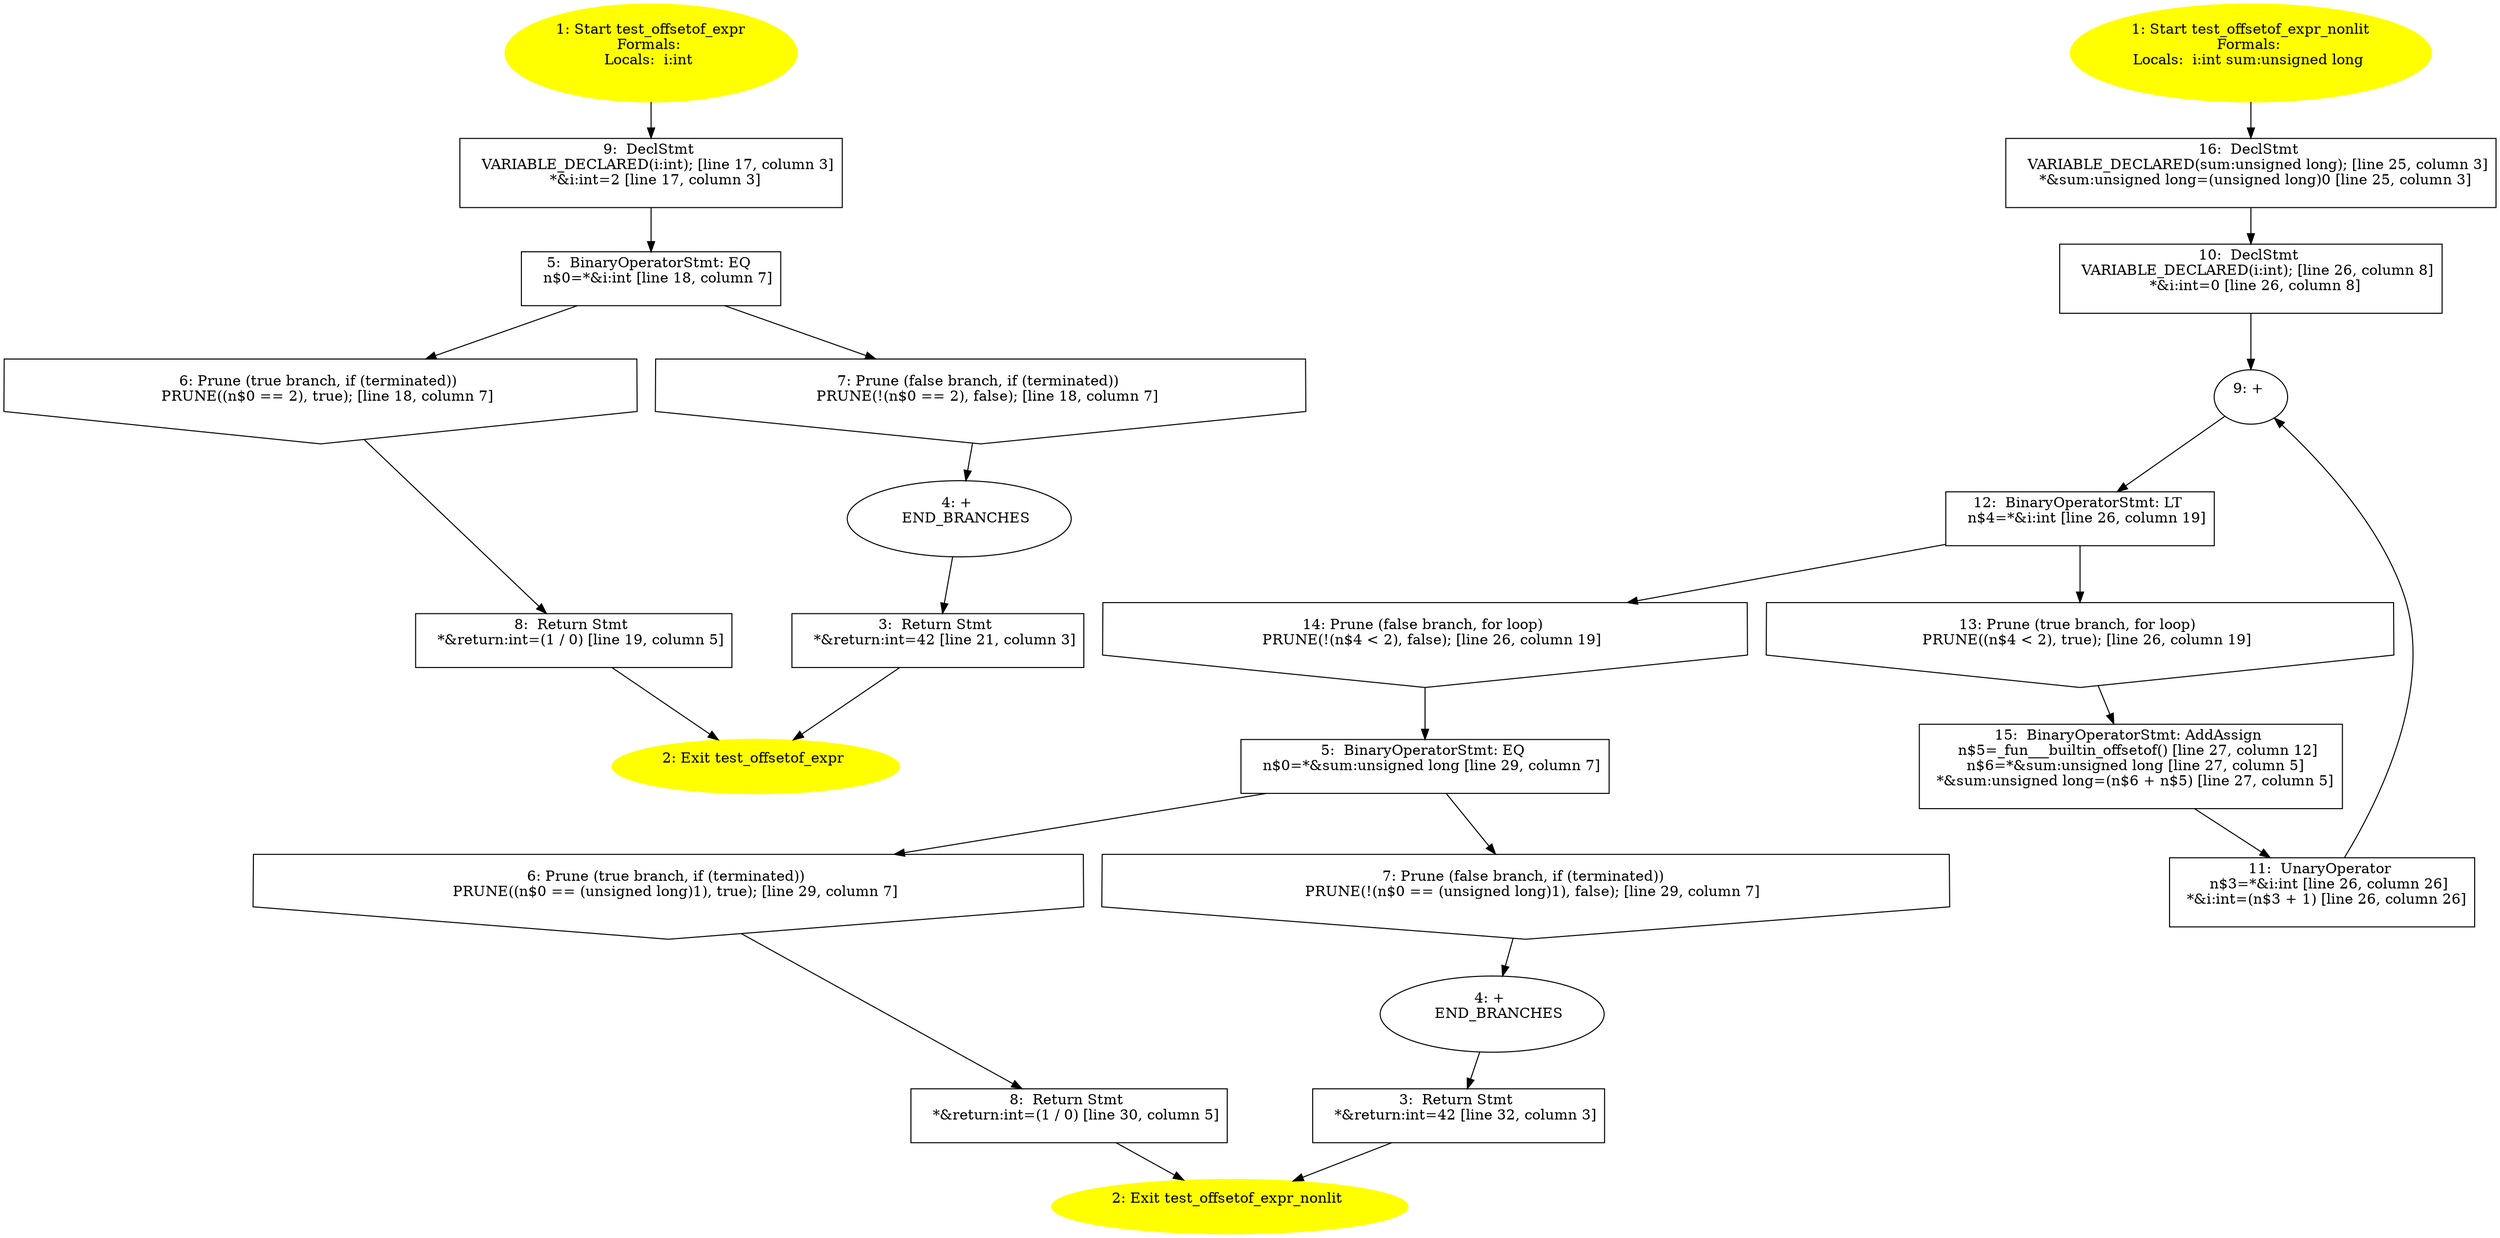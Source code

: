 /* @generated */
digraph cfg {
"test_offsetof_expr.8f3e634fd0f68dff_1" [label="1: Start test_offsetof_expr\nFormals: \nLocals:  i:int \n  " color=yellow style=filled]
	

	 "test_offsetof_expr.8f3e634fd0f68dff_1" -> "test_offsetof_expr.8f3e634fd0f68dff_9" ;
"test_offsetof_expr.8f3e634fd0f68dff_2" [label="2: Exit test_offsetof_expr \n  " color=yellow style=filled]
	

"test_offsetof_expr.8f3e634fd0f68dff_3" [label="3:  Return Stmt \n   *&return:int=42 [line 21, column 3]\n " shape="box"]
	

	 "test_offsetof_expr.8f3e634fd0f68dff_3" -> "test_offsetof_expr.8f3e634fd0f68dff_2" ;
"test_offsetof_expr.8f3e634fd0f68dff_4" [label="4: + \n   END_BRANCHES\n " ]
	

	 "test_offsetof_expr.8f3e634fd0f68dff_4" -> "test_offsetof_expr.8f3e634fd0f68dff_3" ;
"test_offsetof_expr.8f3e634fd0f68dff_5" [label="5:  BinaryOperatorStmt: EQ \n   n$0=*&i:int [line 18, column 7]\n " shape="box"]
	

	 "test_offsetof_expr.8f3e634fd0f68dff_5" -> "test_offsetof_expr.8f3e634fd0f68dff_6" ;
	 "test_offsetof_expr.8f3e634fd0f68dff_5" -> "test_offsetof_expr.8f3e634fd0f68dff_7" ;
"test_offsetof_expr.8f3e634fd0f68dff_6" [label="6: Prune (true branch, if (terminated)) \n   PRUNE((n$0 == 2), true); [line 18, column 7]\n " shape="invhouse"]
	

	 "test_offsetof_expr.8f3e634fd0f68dff_6" -> "test_offsetof_expr.8f3e634fd0f68dff_8" ;
"test_offsetof_expr.8f3e634fd0f68dff_7" [label="7: Prune (false branch, if (terminated)) \n   PRUNE(!(n$0 == 2), false); [line 18, column 7]\n " shape="invhouse"]
	

	 "test_offsetof_expr.8f3e634fd0f68dff_7" -> "test_offsetof_expr.8f3e634fd0f68dff_4" ;
"test_offsetof_expr.8f3e634fd0f68dff_8" [label="8:  Return Stmt \n   *&return:int=(1 / 0) [line 19, column 5]\n " shape="box"]
	

	 "test_offsetof_expr.8f3e634fd0f68dff_8" -> "test_offsetof_expr.8f3e634fd0f68dff_2" ;
"test_offsetof_expr.8f3e634fd0f68dff_9" [label="9:  DeclStmt \n   VARIABLE_DECLARED(i:int); [line 17, column 3]\n  *&i:int=2 [line 17, column 3]\n " shape="box"]
	

	 "test_offsetof_expr.8f3e634fd0f68dff_9" -> "test_offsetof_expr.8f3e634fd0f68dff_5" ;
"test_offsetof_expr_nonlit.84cbb7cce74551fd_1" [label="1: Start test_offsetof_expr_nonlit\nFormals: \nLocals:  i:int sum:unsigned long \n  " color=yellow style=filled]
	

	 "test_offsetof_expr_nonlit.84cbb7cce74551fd_1" -> "test_offsetof_expr_nonlit.84cbb7cce74551fd_16" ;
"test_offsetof_expr_nonlit.84cbb7cce74551fd_2" [label="2: Exit test_offsetof_expr_nonlit \n  " color=yellow style=filled]
	

"test_offsetof_expr_nonlit.84cbb7cce74551fd_3" [label="3:  Return Stmt \n   *&return:int=42 [line 32, column 3]\n " shape="box"]
	

	 "test_offsetof_expr_nonlit.84cbb7cce74551fd_3" -> "test_offsetof_expr_nonlit.84cbb7cce74551fd_2" ;
"test_offsetof_expr_nonlit.84cbb7cce74551fd_4" [label="4: + \n   END_BRANCHES\n " ]
	

	 "test_offsetof_expr_nonlit.84cbb7cce74551fd_4" -> "test_offsetof_expr_nonlit.84cbb7cce74551fd_3" ;
"test_offsetof_expr_nonlit.84cbb7cce74551fd_5" [label="5:  BinaryOperatorStmt: EQ \n   n$0=*&sum:unsigned long [line 29, column 7]\n " shape="box"]
	

	 "test_offsetof_expr_nonlit.84cbb7cce74551fd_5" -> "test_offsetof_expr_nonlit.84cbb7cce74551fd_6" ;
	 "test_offsetof_expr_nonlit.84cbb7cce74551fd_5" -> "test_offsetof_expr_nonlit.84cbb7cce74551fd_7" ;
"test_offsetof_expr_nonlit.84cbb7cce74551fd_6" [label="6: Prune (true branch, if (terminated)) \n   PRUNE((n$0 == (unsigned long)1), true); [line 29, column 7]\n " shape="invhouse"]
	

	 "test_offsetof_expr_nonlit.84cbb7cce74551fd_6" -> "test_offsetof_expr_nonlit.84cbb7cce74551fd_8" ;
"test_offsetof_expr_nonlit.84cbb7cce74551fd_7" [label="7: Prune (false branch, if (terminated)) \n   PRUNE(!(n$0 == (unsigned long)1), false); [line 29, column 7]\n " shape="invhouse"]
	

	 "test_offsetof_expr_nonlit.84cbb7cce74551fd_7" -> "test_offsetof_expr_nonlit.84cbb7cce74551fd_4" ;
"test_offsetof_expr_nonlit.84cbb7cce74551fd_8" [label="8:  Return Stmt \n   *&return:int=(1 / 0) [line 30, column 5]\n " shape="box"]
	

	 "test_offsetof_expr_nonlit.84cbb7cce74551fd_8" -> "test_offsetof_expr_nonlit.84cbb7cce74551fd_2" ;
"test_offsetof_expr_nonlit.84cbb7cce74551fd_9" [label="9: + \n  " ]
	

	 "test_offsetof_expr_nonlit.84cbb7cce74551fd_9" -> "test_offsetof_expr_nonlit.84cbb7cce74551fd_12" ;
"test_offsetof_expr_nonlit.84cbb7cce74551fd_10" [label="10:  DeclStmt \n   VARIABLE_DECLARED(i:int); [line 26, column 8]\n  *&i:int=0 [line 26, column 8]\n " shape="box"]
	

	 "test_offsetof_expr_nonlit.84cbb7cce74551fd_10" -> "test_offsetof_expr_nonlit.84cbb7cce74551fd_9" ;
"test_offsetof_expr_nonlit.84cbb7cce74551fd_11" [label="11:  UnaryOperator \n   n$3=*&i:int [line 26, column 26]\n  *&i:int=(n$3 + 1) [line 26, column 26]\n " shape="box"]
	

	 "test_offsetof_expr_nonlit.84cbb7cce74551fd_11" -> "test_offsetof_expr_nonlit.84cbb7cce74551fd_9" ;
"test_offsetof_expr_nonlit.84cbb7cce74551fd_12" [label="12:  BinaryOperatorStmt: LT \n   n$4=*&i:int [line 26, column 19]\n " shape="box"]
	

	 "test_offsetof_expr_nonlit.84cbb7cce74551fd_12" -> "test_offsetof_expr_nonlit.84cbb7cce74551fd_13" ;
	 "test_offsetof_expr_nonlit.84cbb7cce74551fd_12" -> "test_offsetof_expr_nonlit.84cbb7cce74551fd_14" ;
"test_offsetof_expr_nonlit.84cbb7cce74551fd_13" [label="13: Prune (true branch, for loop) \n   PRUNE((n$4 < 2), true); [line 26, column 19]\n " shape="invhouse"]
	

	 "test_offsetof_expr_nonlit.84cbb7cce74551fd_13" -> "test_offsetof_expr_nonlit.84cbb7cce74551fd_15" ;
"test_offsetof_expr_nonlit.84cbb7cce74551fd_14" [label="14: Prune (false branch, for loop) \n   PRUNE(!(n$4 < 2), false); [line 26, column 19]\n " shape="invhouse"]
	

	 "test_offsetof_expr_nonlit.84cbb7cce74551fd_14" -> "test_offsetof_expr_nonlit.84cbb7cce74551fd_5" ;
"test_offsetof_expr_nonlit.84cbb7cce74551fd_15" [label="15:  BinaryOperatorStmt: AddAssign \n   n$5=_fun___builtin_offsetof() [line 27, column 12]\n  n$6=*&sum:unsigned long [line 27, column 5]\n  *&sum:unsigned long=(n$6 + n$5) [line 27, column 5]\n " shape="box"]
	

	 "test_offsetof_expr_nonlit.84cbb7cce74551fd_15" -> "test_offsetof_expr_nonlit.84cbb7cce74551fd_11" ;
"test_offsetof_expr_nonlit.84cbb7cce74551fd_16" [label="16:  DeclStmt \n   VARIABLE_DECLARED(sum:unsigned long); [line 25, column 3]\n  *&sum:unsigned long=(unsigned long)0 [line 25, column 3]\n " shape="box"]
	

	 "test_offsetof_expr_nonlit.84cbb7cce74551fd_16" -> "test_offsetof_expr_nonlit.84cbb7cce74551fd_10" ;
}
